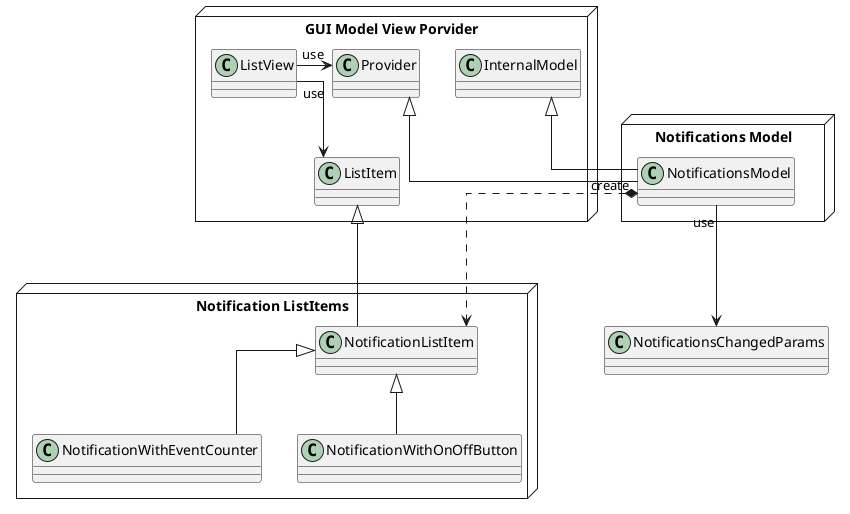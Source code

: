 @startuml

skinparam linetype ortho

node "GUI Model View Porvider" {
    class ListItem
    class ListView
    class InternalModel
    class Provider

    ListView "use"-l--> Provider
    ListView "use"--> ListItem
}
class "NotificationsChangedParams" as params

node "Notification ListItems"{
    class "NotificationListItem" as notifLI
    class "NotificationWithEventCounter" as notifCounter
    class "NotificationWithOnOffButton" as notifButton

    notifLI <|-- notifCounter
    notifLI <|-- notifButton
}

node "Notifications Model"{
    class "NotificationsModel" as model
}

model "create"*..-> notifLI
model "use"-d--> params

Provider <|-- model
InternalModel <|-- model
ListItem <|-- notifLI



@enduml
